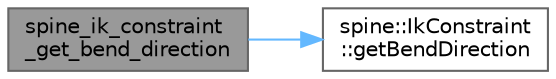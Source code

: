 digraph "spine_ik_constraint_get_bend_direction"
{
 // LATEX_PDF_SIZE
  bgcolor="transparent";
  edge [fontname=Helvetica,fontsize=10,labelfontname=Helvetica,labelfontsize=10];
  node [fontname=Helvetica,fontsize=10,shape=box,height=0.2,width=0.4];
  rankdir="LR";
  Node1 [id="Node000001",label="spine_ik_constraint\l_get_bend_direction",height=0.2,width=0.4,color="gray40", fillcolor="grey60", style="filled", fontcolor="black",tooltip=" "];
  Node1 -> Node2 [id="edge1_Node000001_Node000002",color="steelblue1",style="solid",tooltip=" "];
  Node2 [id="Node000002",label="spine::IkConstraint\l::getBendDirection",height=0.2,width=0.4,color="grey40", fillcolor="white", style="filled",URL="$classspine_1_1_ik_constraint.html#a389795cc9b97187aee13253e38102a41",tooltip=" "];
}
